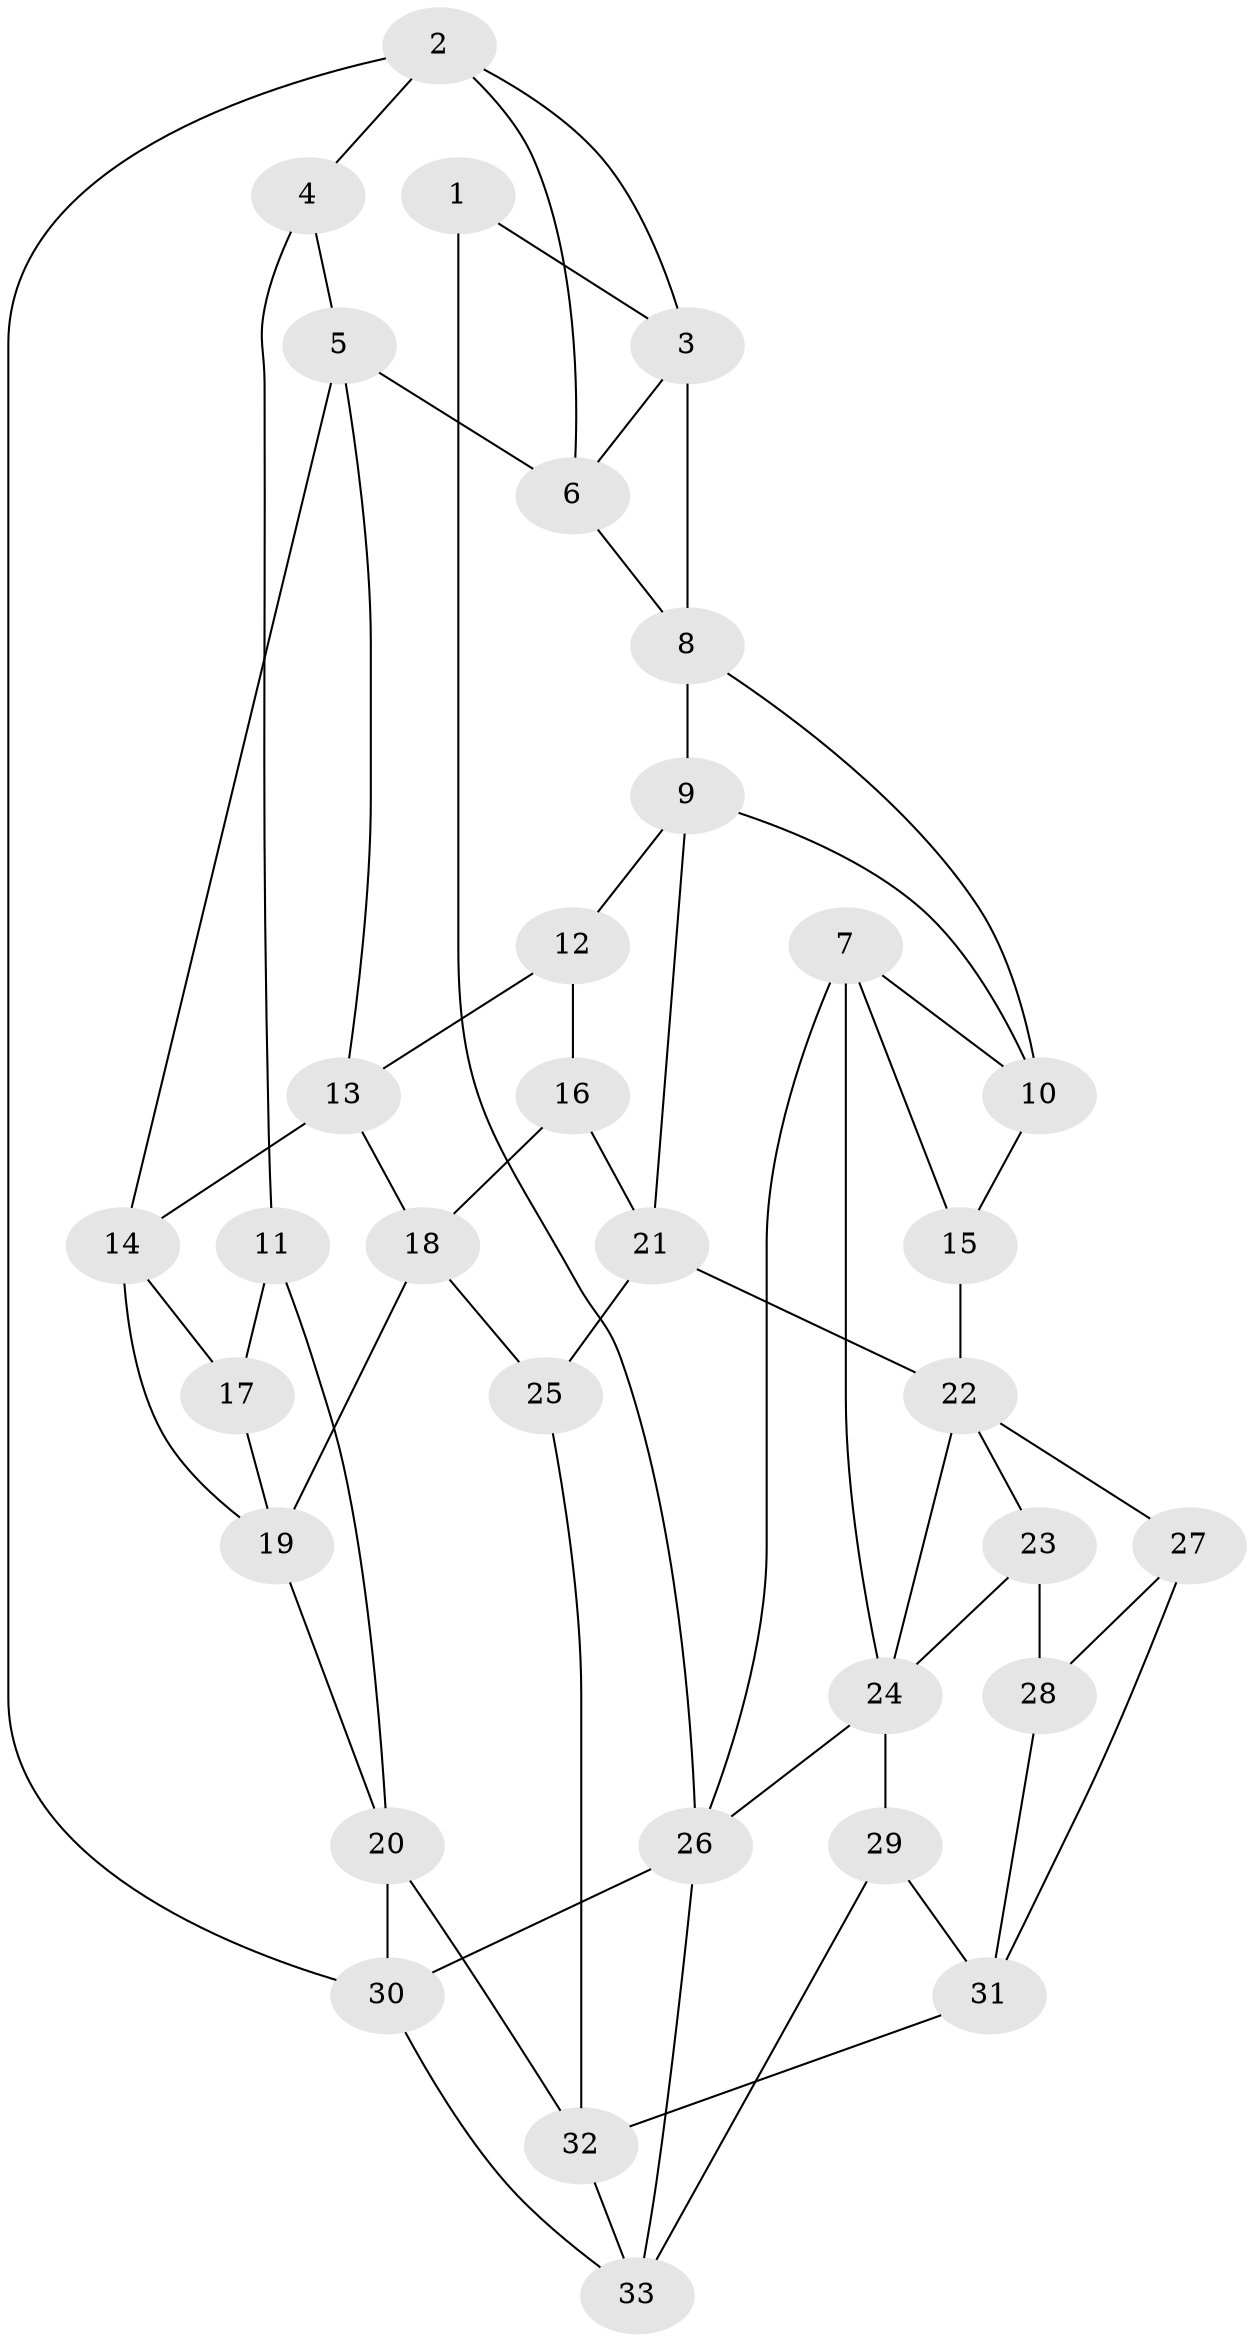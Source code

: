 // original degree distribution, {3: 0.030303030303030304, 4: 0.24242424242424243, 5: 0.5151515151515151, 6: 0.21212121212121213}
// Generated by graph-tools (version 1.1) at 2025/27/03/09/25 03:27:08]
// undirected, 33 vertices, 61 edges
graph export_dot {
graph [start="1"]
  node [color=gray90,style=filled];
  1;
  2;
  3;
  4;
  5;
  6;
  7;
  8;
  9;
  10;
  11;
  12;
  13;
  14;
  15;
  16;
  17;
  18;
  19;
  20;
  21;
  22;
  23;
  24;
  25;
  26;
  27;
  28;
  29;
  30;
  31;
  32;
  33;
  1 -- 3 [weight=1.0];
  1 -- 26 [weight=1.0];
  2 -- 3 [weight=1.0];
  2 -- 4 [weight=1.0];
  2 -- 6 [weight=1.0];
  2 -- 30 [weight=1.0];
  3 -- 6 [weight=1.0];
  3 -- 8 [weight=1.0];
  4 -- 5 [weight=1.0];
  4 -- 11 [weight=1.0];
  5 -- 6 [weight=1.0];
  5 -- 13 [weight=1.0];
  5 -- 14 [weight=1.0];
  6 -- 8 [weight=1.0];
  7 -- 10 [weight=1.0];
  7 -- 15 [weight=1.0];
  7 -- 24 [weight=1.0];
  7 -- 26 [weight=1.0];
  8 -- 9 [weight=1.0];
  8 -- 10 [weight=1.0];
  9 -- 10 [weight=1.0];
  9 -- 12 [weight=1.0];
  9 -- 21 [weight=1.0];
  10 -- 15 [weight=1.0];
  11 -- 17 [weight=2.0];
  11 -- 20 [weight=1.0];
  12 -- 13 [weight=1.0];
  12 -- 16 [weight=1.0];
  13 -- 14 [weight=1.0];
  13 -- 18 [weight=1.0];
  14 -- 17 [weight=1.0];
  14 -- 19 [weight=1.0];
  15 -- 22 [weight=1.0];
  16 -- 18 [weight=1.0];
  16 -- 21 [weight=2.0];
  17 -- 19 [weight=1.0];
  18 -- 19 [weight=1.0];
  18 -- 25 [weight=1.0];
  19 -- 20 [weight=1.0];
  20 -- 30 [weight=2.0];
  20 -- 32 [weight=1.0];
  21 -- 22 [weight=2.0];
  21 -- 25 [weight=1.0];
  22 -- 23 [weight=1.0];
  22 -- 24 [weight=1.0];
  22 -- 27 [weight=1.0];
  23 -- 24 [weight=1.0];
  23 -- 28 [weight=2.0];
  24 -- 26 [weight=1.0];
  24 -- 29 [weight=1.0];
  25 -- 32 [weight=1.0];
  26 -- 30 [weight=2.0];
  26 -- 33 [weight=1.0];
  27 -- 28 [weight=1.0];
  27 -- 31 [weight=1.0];
  28 -- 31 [weight=1.0];
  29 -- 31 [weight=1.0];
  29 -- 33 [weight=1.0];
  30 -- 33 [weight=1.0];
  31 -- 32 [weight=1.0];
  32 -- 33 [weight=1.0];
}
